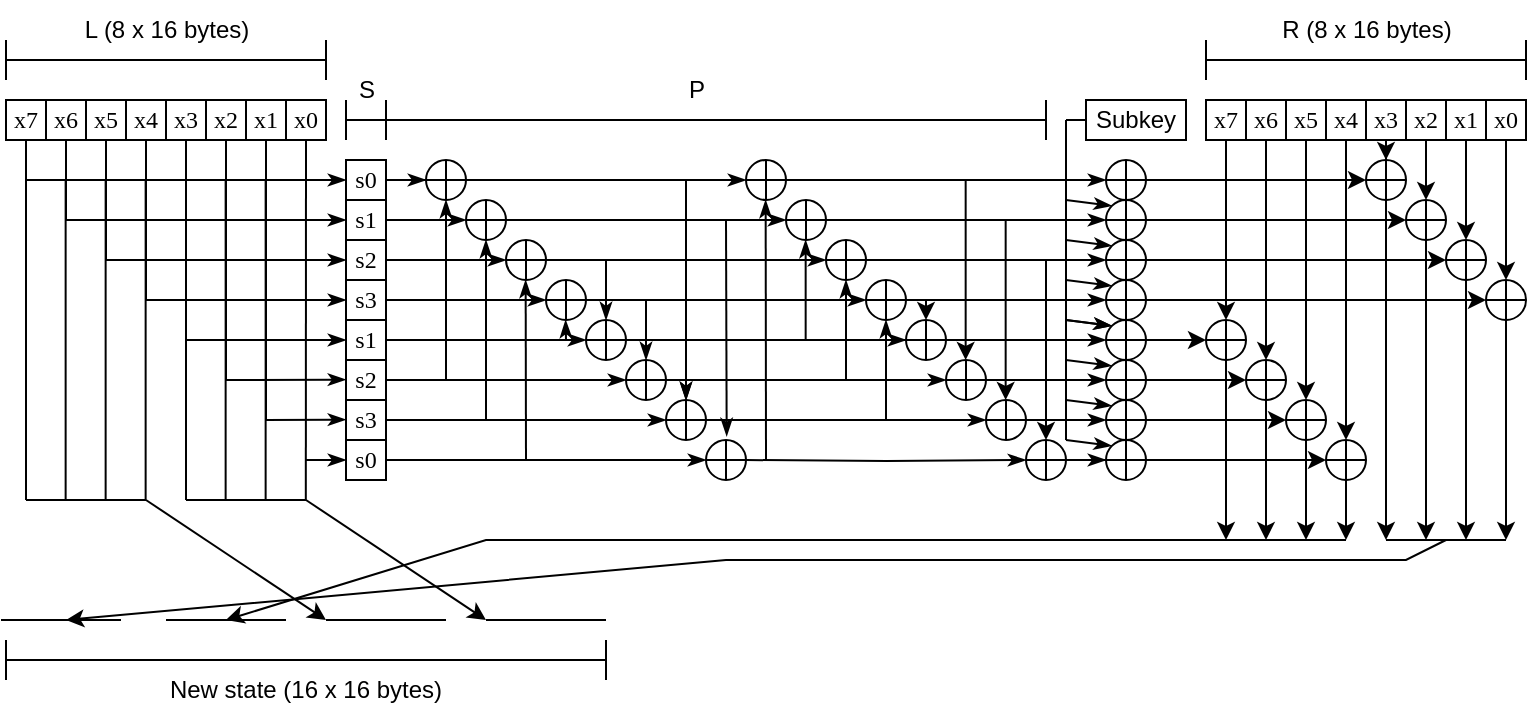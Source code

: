 <mxfile version="20.8.16" type="device"><diagram id="EB2TiOhRfrGCA63Hxv11" name="Page-1"><mxGraphModel dx="476" dy="291" grid="1" gridSize="10" guides="1" tooltips="1" connect="1" arrows="1" fold="1" page="1" pageScale="1" pageWidth="850" pageHeight="1100" math="0" shadow="0"><root><mxCell id="0"/><mxCell id="1" parent="0"/><mxCell id="2Qo4ODUNuvHKBM7ZVn9f-11" style="edgeStyle=orthogonalEdgeStyle;rounded=0;orthogonalLoop=1;jettySize=auto;html=1;endArrow=none;endFill=0;" parent="1" source="1YM4unuoVFdTTNvpchQm-1" edge="1"><mxGeometry relative="1" as="geometry"><mxPoint x="90" y="140" as="targetPoint"/></mxGeometry></mxCell><mxCell id="1YM4unuoVFdTTNvpchQm-1" value="&lt;font face=&quot;Source Code Pro&quot;&gt;x7&lt;/font&gt;" style="rounded=0;whiteSpace=wrap;html=1;" parent="1" vertex="1"><mxGeometry x="80" y="100" width="20" height="20" as="geometry"/></mxCell><mxCell id="2Qo4ODUNuvHKBM7ZVn9f-12" style="edgeStyle=orthogonalEdgeStyle;rounded=0;orthogonalLoop=1;jettySize=auto;html=1;endArrow=none;endFill=0;" parent="1" source="1YM4unuoVFdTTNvpchQm-2" edge="1"><mxGeometry relative="1" as="geometry"><mxPoint x="110" y="160" as="targetPoint"/></mxGeometry></mxCell><mxCell id="1YM4unuoVFdTTNvpchQm-2" value="&lt;font face=&quot;Source Code Pro&quot;&gt;x6&lt;/font&gt;" style="rounded=0;whiteSpace=wrap;html=1;" parent="1" vertex="1"><mxGeometry x="100" y="100" width="20" height="20" as="geometry"/></mxCell><mxCell id="2Qo4ODUNuvHKBM7ZVn9f-14" style="edgeStyle=orthogonalEdgeStyle;rounded=0;orthogonalLoop=1;jettySize=auto;html=1;endArrow=none;endFill=0;" parent="1" source="1YM4unuoVFdTTNvpchQm-3" edge="1"><mxGeometry relative="1" as="geometry"><mxPoint x="150" y="200" as="targetPoint"/></mxGeometry></mxCell><mxCell id="1YM4unuoVFdTTNvpchQm-3" value="&lt;font face=&quot;Source Code Pro&quot;&gt;x4&lt;/font&gt;" style="rounded=0;whiteSpace=wrap;html=1;" parent="1" vertex="1"><mxGeometry x="140" y="100" width="20" height="20" as="geometry"/></mxCell><mxCell id="2Qo4ODUNuvHKBM7ZVn9f-13" style="edgeStyle=orthogonalEdgeStyle;rounded=0;orthogonalLoop=1;jettySize=auto;html=1;endArrow=none;endFill=0;" parent="1" source="1YM4unuoVFdTTNvpchQm-4" edge="1"><mxGeometry relative="1" as="geometry"><mxPoint x="130" y="180" as="targetPoint"/></mxGeometry></mxCell><mxCell id="1YM4unuoVFdTTNvpchQm-4" value="&lt;font face=&quot;Source Code Pro&quot;&gt;x5&lt;/font&gt;" style="rounded=0;whiteSpace=wrap;html=1;" parent="1" vertex="1"><mxGeometry x="120" y="100" width="20" height="20" as="geometry"/></mxCell><mxCell id="2Qo4ODUNuvHKBM7ZVn9f-15" style="edgeStyle=orthogonalEdgeStyle;rounded=0;orthogonalLoop=1;jettySize=auto;html=1;endArrow=none;endFill=0;" parent="1" source="1YM4unuoVFdTTNvpchQm-5" edge="1"><mxGeometry relative="1" as="geometry"><mxPoint x="170" y="220" as="targetPoint"/></mxGeometry></mxCell><mxCell id="1YM4unuoVFdTTNvpchQm-5" value="&lt;font face=&quot;Source Code Pro&quot;&gt;x3&lt;/font&gt;" style="rounded=0;whiteSpace=wrap;html=1;" parent="1" vertex="1"><mxGeometry x="160" y="100" width="20" height="20" as="geometry"/></mxCell><mxCell id="2Qo4ODUNuvHKBM7ZVn9f-16" style="edgeStyle=orthogonalEdgeStyle;rounded=0;orthogonalLoop=1;jettySize=auto;html=1;endArrow=none;endFill=0;" parent="1" source="1YM4unuoVFdTTNvpchQm-6" edge="1"><mxGeometry relative="1" as="geometry"><mxPoint x="190" y="240" as="targetPoint"/></mxGeometry></mxCell><mxCell id="1YM4unuoVFdTTNvpchQm-6" value="&lt;font face=&quot;Source Code Pro&quot;&gt;x2&lt;/font&gt;" style="rounded=0;whiteSpace=wrap;html=1;" parent="1" vertex="1"><mxGeometry x="180" y="100" width="20" height="20" as="geometry"/></mxCell><mxCell id="1YM4unuoVFdTTNvpchQm-7" value="&lt;font face=&quot;Source Code Pro&quot;&gt;x0&lt;/font&gt;" style="rounded=0;whiteSpace=wrap;html=1;" parent="1" vertex="1"><mxGeometry x="220" y="100" width="20" height="20" as="geometry"/></mxCell><mxCell id="2Qo4ODUNuvHKBM7ZVn9f-17" style="edgeStyle=orthogonalEdgeStyle;rounded=0;orthogonalLoop=1;jettySize=auto;html=1;endArrow=none;endFill=0;" parent="1" source="1YM4unuoVFdTTNvpchQm-8" edge="1"><mxGeometry relative="1" as="geometry"><mxPoint x="210" y="260" as="targetPoint"/></mxGeometry></mxCell><mxCell id="1YM4unuoVFdTTNvpchQm-8" value="&lt;font face=&quot;Source Code Pro&quot;&gt;x1&lt;/font&gt;" style="rounded=0;whiteSpace=wrap;html=1;" parent="1" vertex="1"><mxGeometry x="200" y="100" width="20" height="20" as="geometry"/></mxCell><mxCell id="1YM4unuoVFdTTNvpchQm-9" value="" style="shape=crossbar;whiteSpace=wrap;html=1;rounded=1;" parent="1" vertex="1"><mxGeometry x="80" y="70" width="160" height="20" as="geometry"/></mxCell><mxCell id="1YM4unuoVFdTTNvpchQm-10" value="L (8 x 16 bytes)" style="text;html=1;align=center;verticalAlign=middle;resizable=0;points=[];autosize=1;strokeColor=none;fillColor=none;" parent="1" vertex="1"><mxGeometry x="105" y="50" width="110" height="30" as="geometry"/></mxCell><mxCell id="2Qo4ODUNuvHKBM7ZVn9f-50" style="edgeStyle=orthogonalEdgeStyle;rounded=0;orthogonalLoop=1;jettySize=auto;html=1;entryX=0;entryY=0.5;entryDx=0;entryDy=0;endArrow=classicThin;endFill=1;" parent="1" source="2Qo4ODUNuvHKBM7ZVn9f-2" target="2Qo4ODUNuvHKBM7ZVn9f-40" edge="1"><mxGeometry relative="1" as="geometry"/></mxCell><mxCell id="2Qo4ODUNuvHKBM7ZVn9f-2" value="&lt;font face=&quot;Source Code Pro&quot;&gt;s0&lt;/font&gt;" style="rounded=0;whiteSpace=wrap;html=1;" parent="1" vertex="1"><mxGeometry x="250" y="130" width="20" height="20" as="geometry"/></mxCell><mxCell id="2Qo4ODUNuvHKBM7ZVn9f-51" style="edgeStyle=orthogonalEdgeStyle;rounded=0;orthogonalLoop=1;jettySize=auto;html=1;entryX=0;entryY=0.5;entryDx=0;entryDy=0;endArrow=classicThin;endFill=1;" parent="1" source="2Qo4ODUNuvHKBM7ZVn9f-3" target="2Qo4ODUNuvHKBM7ZVn9f-41" edge="1"><mxGeometry relative="1" as="geometry"/></mxCell><mxCell id="2Qo4ODUNuvHKBM7ZVn9f-3" value="&lt;font face=&quot;Source Code Pro&quot;&gt;s1&lt;/font&gt;" style="rounded=0;whiteSpace=wrap;html=1;" parent="1" vertex="1"><mxGeometry x="250" y="150" width="20" height="20" as="geometry"/></mxCell><mxCell id="2Qo4ODUNuvHKBM7ZVn9f-52" style="edgeStyle=orthogonalEdgeStyle;rounded=0;orthogonalLoop=1;jettySize=auto;html=1;entryX=0;entryY=0.5;entryDx=0;entryDy=0;endArrow=classicThin;endFill=1;" parent="1" source="2Qo4ODUNuvHKBM7ZVn9f-4" target="2Qo4ODUNuvHKBM7ZVn9f-43" edge="1"><mxGeometry relative="1" as="geometry"/></mxCell><mxCell id="2Qo4ODUNuvHKBM7ZVn9f-4" value="&lt;font face=&quot;Source Code Pro&quot;&gt;s2&lt;/font&gt;" style="rounded=0;whiteSpace=wrap;html=1;" parent="1" vertex="1"><mxGeometry x="250" y="170" width="20" height="20" as="geometry"/></mxCell><mxCell id="2Qo4ODUNuvHKBM7ZVn9f-53" style="edgeStyle=orthogonalEdgeStyle;rounded=0;orthogonalLoop=1;jettySize=auto;html=1;entryX=0;entryY=0.5;entryDx=0;entryDy=0;endArrow=classicThin;endFill=1;" parent="1" source="2Qo4ODUNuvHKBM7ZVn9f-5" target="2Qo4ODUNuvHKBM7ZVn9f-42" edge="1"><mxGeometry relative="1" as="geometry"/></mxCell><mxCell id="2Qo4ODUNuvHKBM7ZVn9f-5" value="&lt;font face=&quot;Source Code Pro&quot;&gt;s3&lt;/font&gt;" style="rounded=0;whiteSpace=wrap;html=1;" parent="1" vertex="1"><mxGeometry x="250" y="190" width="20" height="20" as="geometry"/></mxCell><mxCell id="2Qo4ODUNuvHKBM7ZVn9f-54" style="edgeStyle=orthogonalEdgeStyle;rounded=0;orthogonalLoop=1;jettySize=auto;html=1;entryX=0;entryY=0.5;entryDx=0;entryDy=0;endArrow=classicThin;endFill=1;" parent="1" source="2Qo4ODUNuvHKBM7ZVn9f-6" target="2Qo4ODUNuvHKBM7ZVn9f-45" edge="1"><mxGeometry relative="1" as="geometry"/></mxCell><mxCell id="2Qo4ODUNuvHKBM7ZVn9f-6" value="&lt;font face=&quot;Source Code Pro&quot;&gt;s1&lt;/font&gt;" style="rounded=0;whiteSpace=wrap;html=1;" parent="1" vertex="1"><mxGeometry x="250" y="210" width="20" height="20" as="geometry"/></mxCell><mxCell id="2Qo4ODUNuvHKBM7ZVn9f-56" style="edgeStyle=orthogonalEdgeStyle;rounded=0;orthogonalLoop=1;jettySize=auto;html=1;entryX=0;entryY=0.5;entryDx=0;entryDy=0;endArrow=classicThin;endFill=1;" parent="1" source="2Qo4ODUNuvHKBM7ZVn9f-7" target="2Qo4ODUNuvHKBM7ZVn9f-46" edge="1"><mxGeometry relative="1" as="geometry"/></mxCell><mxCell id="2Qo4ODUNuvHKBM7ZVn9f-7" value="&lt;font face=&quot;Source Code Pro&quot;&gt;s2&lt;/font&gt;" style="rounded=0;whiteSpace=wrap;html=1;" parent="1" vertex="1"><mxGeometry x="250" y="230" width="20" height="20" as="geometry"/></mxCell><mxCell id="2Qo4ODUNuvHKBM7ZVn9f-57" style="edgeStyle=orthogonalEdgeStyle;rounded=0;orthogonalLoop=1;jettySize=auto;html=1;entryX=0;entryY=0.5;entryDx=0;entryDy=0;endArrow=classicThin;endFill=1;" parent="1" source="2Qo4ODUNuvHKBM7ZVn9f-8" target="2Qo4ODUNuvHKBM7ZVn9f-48" edge="1"><mxGeometry relative="1" as="geometry"/></mxCell><mxCell id="2Qo4ODUNuvHKBM7ZVn9f-8" value="&lt;font face=&quot;Source Code Pro&quot;&gt;s3&lt;/font&gt;" style="rounded=0;whiteSpace=wrap;html=1;" parent="1" vertex="1"><mxGeometry x="250" y="250" width="20" height="20" as="geometry"/></mxCell><mxCell id="2Qo4ODUNuvHKBM7ZVn9f-58" style="edgeStyle=orthogonalEdgeStyle;rounded=0;orthogonalLoop=1;jettySize=auto;html=1;entryX=0;entryY=0.5;entryDx=0;entryDy=0;endArrow=classicThin;endFill=1;" parent="1" source="2Qo4ODUNuvHKBM7ZVn9f-9" target="2Qo4ODUNuvHKBM7ZVn9f-47" edge="1"><mxGeometry relative="1" as="geometry"/></mxCell><mxCell id="2Qo4ODUNuvHKBM7ZVn9f-9" value="&lt;font face=&quot;Source Code Pro&quot;&gt;s0&lt;/font&gt;" style="rounded=0;whiteSpace=wrap;html=1;" parent="1" vertex="1"><mxGeometry x="250" y="270" width="20" height="20" as="geometry"/></mxCell><mxCell id="2Qo4ODUNuvHKBM7ZVn9f-10" value="" style="endArrow=classicThin;html=1;rounded=0;entryX=0;entryY=0.5;entryDx=0;entryDy=0;endFill=1;" parent="1" target="2Qo4ODUNuvHKBM7ZVn9f-2" edge="1"><mxGeometry width="50" height="50" relative="1" as="geometry"><mxPoint x="90" y="140" as="sourcePoint"/><mxPoint x="130" y="180" as="targetPoint"/></mxGeometry></mxCell><mxCell id="2Qo4ODUNuvHKBM7ZVn9f-20" value="" style="endArrow=classicThin;html=1;rounded=0;entryX=0;entryY=0.5;entryDx=0;entryDy=0;endFill=1;" parent="1" target="2Qo4ODUNuvHKBM7ZVn9f-3" edge="1"><mxGeometry width="50" height="50" relative="1" as="geometry"><mxPoint x="110" y="160" as="sourcePoint"/><mxPoint x="120" y="250" as="targetPoint"/></mxGeometry></mxCell><mxCell id="2Qo4ODUNuvHKBM7ZVn9f-21" value="" style="endArrow=classicThin;html=1;rounded=0;entryX=0;entryY=0.5;entryDx=0;entryDy=0;endFill=1;" parent="1" target="2Qo4ODUNuvHKBM7ZVn9f-4" edge="1"><mxGeometry width="50" height="50" relative="1" as="geometry"><mxPoint x="130" y="180" as="sourcePoint"/><mxPoint x="130" y="260" as="targetPoint"/></mxGeometry></mxCell><mxCell id="2Qo4ODUNuvHKBM7ZVn9f-22" value="" style="endArrow=classicThin;html=1;rounded=0;entryX=0;entryY=0.5;entryDx=0;entryDy=0;endFill=1;" parent="1" target="2Qo4ODUNuvHKBM7ZVn9f-5" edge="1"><mxGeometry width="50" height="50" relative="1" as="geometry"><mxPoint x="150" y="200" as="sourcePoint"/><mxPoint x="140" y="270" as="targetPoint"/></mxGeometry></mxCell><mxCell id="2Qo4ODUNuvHKBM7ZVn9f-23" value="" style="endArrow=classicThin;html=1;rounded=0;entryX=0;entryY=0.5;entryDx=0;entryDy=0;endFill=1;" parent="1" target="2Qo4ODUNuvHKBM7ZVn9f-6" edge="1"><mxGeometry width="50" height="50" relative="1" as="geometry"><mxPoint x="170" y="220" as="sourcePoint"/><mxPoint x="150" y="280" as="targetPoint"/></mxGeometry></mxCell><mxCell id="2Qo4ODUNuvHKBM7ZVn9f-25" value="" style="endArrow=classicThin;html=1;rounded=0;entryX=0;entryY=0.5;entryDx=0;entryDy=0;endFill=1;" parent="1" edge="1"><mxGeometry width="50" height="50" relative="1" as="geometry"><mxPoint x="190" y="240" as="sourcePoint"/><mxPoint x="250" y="239.82" as="targetPoint"/></mxGeometry></mxCell><mxCell id="2Qo4ODUNuvHKBM7ZVn9f-26" value="" style="endArrow=classicThin;html=1;rounded=0;entryX=0;entryY=0.5;entryDx=0;entryDy=0;endFill=1;" parent="1" edge="1"><mxGeometry width="50" height="50" relative="1" as="geometry"><mxPoint x="210" y="260" as="sourcePoint"/><mxPoint x="250" y="259.82" as="targetPoint"/></mxGeometry></mxCell><mxCell id="2Qo4ODUNuvHKBM7ZVn9f-27" value="" style="endArrow=classicThin;html=1;rounded=0;entryX=0;entryY=0.5;entryDx=0;entryDy=0;endFill=1;" parent="1" target="2Qo4ODUNuvHKBM7ZVn9f-9" edge="1"><mxGeometry width="50" height="50" relative="1" as="geometry"><mxPoint x="230" y="280" as="sourcePoint"/><mxPoint x="270" y="330" as="targetPoint"/></mxGeometry></mxCell><mxCell id="2Qo4ODUNuvHKBM7ZVn9f-28" value="" style="endArrow=none;html=1;rounded=0;" parent="1" edge="1"><mxGeometry width="50" height="50" relative="1" as="geometry"><mxPoint x="90" y="300" as="sourcePoint"/><mxPoint x="90" y="140" as="targetPoint"/></mxGeometry></mxCell><mxCell id="2Qo4ODUNuvHKBM7ZVn9f-29" value="" style="endArrow=none;html=1;rounded=0;" parent="1" edge="1"><mxGeometry width="50" height="50" relative="1" as="geometry"><mxPoint x="109.82" y="300" as="sourcePoint"/><mxPoint x="109.82" y="140" as="targetPoint"/></mxGeometry></mxCell><mxCell id="2Qo4ODUNuvHKBM7ZVn9f-30" value="" style="endArrow=none;html=1;rounded=0;" parent="1" edge="1"><mxGeometry width="50" height="50" relative="1" as="geometry"><mxPoint x="129.82" y="300" as="sourcePoint"/><mxPoint x="129.82" y="140" as="targetPoint"/></mxGeometry></mxCell><mxCell id="2Qo4ODUNuvHKBM7ZVn9f-31" value="" style="endArrow=none;html=1;rounded=0;" parent="1" edge="1"><mxGeometry width="50" height="50" relative="1" as="geometry"><mxPoint x="149.82" y="300" as="sourcePoint"/><mxPoint x="149.82" y="140" as="targetPoint"/></mxGeometry></mxCell><mxCell id="2Qo4ODUNuvHKBM7ZVn9f-32" value="" style="endArrow=none;html=1;rounded=0;" parent="1" edge="1"><mxGeometry width="50" height="50" relative="1" as="geometry"><mxPoint x="170" y="300" as="sourcePoint"/><mxPoint x="170" y="140" as="targetPoint"/></mxGeometry></mxCell><mxCell id="2Qo4ODUNuvHKBM7ZVn9f-33" value="" style="endArrow=none;html=1;rounded=0;" parent="1" edge="1"><mxGeometry width="50" height="50" relative="1" as="geometry"><mxPoint x="189.82" y="300" as="sourcePoint"/><mxPoint x="189.82" y="140" as="targetPoint"/></mxGeometry></mxCell><mxCell id="2Qo4ODUNuvHKBM7ZVn9f-34" value="" style="endArrow=none;html=1;rounded=0;" parent="1" edge="1"><mxGeometry width="50" height="50" relative="1" as="geometry"><mxPoint x="209.82" y="300" as="sourcePoint"/><mxPoint x="209.82" y="140" as="targetPoint"/></mxGeometry></mxCell><mxCell id="2Qo4ODUNuvHKBM7ZVn9f-35" value="" style="endArrow=none;html=1;rounded=0;entryX=0.5;entryY=1;entryDx=0;entryDy=0;" parent="1" target="1YM4unuoVFdTTNvpchQm-7" edge="1"><mxGeometry width="50" height="50" relative="1" as="geometry"><mxPoint x="229.91" y="300" as="sourcePoint"/><mxPoint x="229.91" y="140" as="targetPoint"/></mxGeometry></mxCell><mxCell id="2Qo4ODUNuvHKBM7ZVn9f-37" value="" style="shape=crossbar;whiteSpace=wrap;html=1;rounded=1;fillColor=#212B2B;" parent="1" vertex="1"><mxGeometry x="250" y="100" width="20" height="20" as="geometry"/></mxCell><mxCell id="2Qo4ODUNuvHKBM7ZVn9f-39" value="S" style="text;html=1;align=center;verticalAlign=middle;resizable=0;points=[];autosize=1;strokeColor=none;fillColor=none;" parent="1" vertex="1"><mxGeometry x="245" y="80" width="30" height="30" as="geometry"/></mxCell><mxCell id="2Qo4ODUNuvHKBM7ZVn9f-40" value="" style="shape=orEllipse;perimeter=ellipsePerimeter;whiteSpace=wrap;html=1;backgroundOutline=1;fillColor=none;" parent="1" vertex="1"><mxGeometry x="290" y="130" width="20" height="20" as="geometry"/></mxCell><mxCell id="2Qo4ODUNuvHKBM7ZVn9f-41" value="" style="shape=orEllipse;perimeter=ellipsePerimeter;whiteSpace=wrap;html=1;backgroundOutline=1;fillColor=none;" parent="1" vertex="1"><mxGeometry x="310" y="150" width="20" height="20" as="geometry"/></mxCell><mxCell id="2Qo4ODUNuvHKBM7ZVn9f-42" value="" style="shape=orEllipse;perimeter=ellipsePerimeter;whiteSpace=wrap;html=1;backgroundOutline=1;fillColor=none;" parent="1" vertex="1"><mxGeometry x="350" y="190" width="20" height="20" as="geometry"/></mxCell><mxCell id="2Qo4ODUNuvHKBM7ZVn9f-43" value="" style="shape=orEllipse;perimeter=ellipsePerimeter;whiteSpace=wrap;html=1;backgroundOutline=1;fillColor=none;" parent="1" vertex="1"><mxGeometry x="330" y="170" width="20" height="20" as="geometry"/></mxCell><mxCell id="2Qo4ODUNuvHKBM7ZVn9f-45" value="" style="shape=orEllipse;perimeter=ellipsePerimeter;whiteSpace=wrap;html=1;backgroundOutline=1;fillColor=none;" parent="1" vertex="1"><mxGeometry x="370" y="210" width="20" height="20" as="geometry"/></mxCell><mxCell id="2Qo4ODUNuvHKBM7ZVn9f-46" value="" style="shape=orEllipse;perimeter=ellipsePerimeter;whiteSpace=wrap;html=1;backgroundOutline=1;fillColor=none;" parent="1" vertex="1"><mxGeometry x="390" y="230" width="20" height="20" as="geometry"/></mxCell><mxCell id="2Qo4ODUNuvHKBM7ZVn9f-47" value="" style="shape=orEllipse;perimeter=ellipsePerimeter;whiteSpace=wrap;html=1;backgroundOutline=1;fillColor=none;" parent="1" vertex="1"><mxGeometry x="430" y="270" width="20" height="20" as="geometry"/></mxCell><mxCell id="2Qo4ODUNuvHKBM7ZVn9f-48" value="" style="shape=orEllipse;perimeter=ellipsePerimeter;whiteSpace=wrap;html=1;backgroundOutline=1;fillColor=none;" parent="1" vertex="1"><mxGeometry x="410" y="250" width="20" height="20" as="geometry"/></mxCell><mxCell id="2Qo4ODUNuvHKBM7ZVn9f-60" value="" style="endArrow=classicThin;html=1;rounded=0;entryX=0.5;entryY=1;entryDx=0;entryDy=0;endFill=1;" parent="1" target="2Qo4ODUNuvHKBM7ZVn9f-40" edge="1"><mxGeometry width="50" height="50" relative="1" as="geometry"><mxPoint x="300" y="240" as="sourcePoint"/><mxPoint x="350" y="300" as="targetPoint"/></mxGeometry></mxCell><mxCell id="2Qo4ODUNuvHKBM7ZVn9f-62" value="" style="endArrow=classicThin;html=1;rounded=0;entryX=0.5;entryY=1;entryDx=0;entryDy=0;endFill=1;" parent="1" edge="1"><mxGeometry width="50" height="50" relative="1" as="geometry"><mxPoint x="340" y="280" as="sourcePoint"/><mxPoint x="339.83" y="190" as="targetPoint"/></mxGeometry></mxCell><mxCell id="2Qo4ODUNuvHKBM7ZVn9f-63" value="" style="endArrow=classicThin;html=1;rounded=0;entryX=0.5;entryY=1;entryDx=0;entryDy=0;endFill=1;" parent="1" edge="1"><mxGeometry width="50" height="50" relative="1" as="geometry"><mxPoint x="320" y="260" as="sourcePoint"/><mxPoint x="320" y="170" as="targetPoint"/></mxGeometry></mxCell><mxCell id="2Qo4ODUNuvHKBM7ZVn9f-65" value="" style="endArrow=classicThin;html=1;rounded=0;entryX=0.5;entryY=1;entryDx=0;entryDy=0;endFill=1;" parent="1" edge="1"><mxGeometry width="50" height="50" relative="1" as="geometry"><mxPoint x="360" y="220" as="sourcePoint"/><mxPoint x="359.83" y="210" as="targetPoint"/></mxGeometry></mxCell><mxCell id="2Qo4ODUNuvHKBM7ZVn9f-66" style="edgeStyle=orthogonalEdgeStyle;rounded=0;orthogonalLoop=1;jettySize=auto;html=1;entryX=0;entryY=0.5;entryDx=0;entryDy=0;endArrow=classicThin;endFill=1;exitX=1;exitY=0.5;exitDx=0;exitDy=0;" parent="1" source="2Qo4ODUNuvHKBM7ZVn9f-40" target="2Qo4ODUNuvHKBM7ZVn9f-74" edge="1"><mxGeometry relative="1" as="geometry"><mxPoint x="450" y="140" as="sourcePoint"/></mxGeometry></mxCell><mxCell id="2Qo4ODUNuvHKBM7ZVn9f-67" style="edgeStyle=orthogonalEdgeStyle;rounded=0;orthogonalLoop=1;jettySize=auto;html=1;entryX=0;entryY=0.5;entryDx=0;entryDy=0;endArrow=classicThin;endFill=1;exitX=1;exitY=0.5;exitDx=0;exitDy=0;" parent="1" source="2Qo4ODUNuvHKBM7ZVn9f-41" target="2Qo4ODUNuvHKBM7ZVn9f-75" edge="1"><mxGeometry relative="1" as="geometry"><mxPoint x="450" y="160" as="sourcePoint"/></mxGeometry></mxCell><mxCell id="2Qo4ODUNuvHKBM7ZVn9f-68" style="edgeStyle=orthogonalEdgeStyle;rounded=0;orthogonalLoop=1;jettySize=auto;html=1;entryX=0;entryY=0.5;entryDx=0;entryDy=0;endArrow=classicThin;endFill=1;exitX=1;exitY=0.5;exitDx=0;exitDy=0;" parent="1" source="2Qo4ODUNuvHKBM7ZVn9f-43" target="2Qo4ODUNuvHKBM7ZVn9f-77" edge="1"><mxGeometry relative="1" as="geometry"><mxPoint x="450" y="180" as="sourcePoint"/></mxGeometry></mxCell><mxCell id="2Qo4ODUNuvHKBM7ZVn9f-69" style="edgeStyle=orthogonalEdgeStyle;rounded=0;orthogonalLoop=1;jettySize=auto;html=1;entryX=0;entryY=0.5;entryDx=0;entryDy=0;endArrow=classicThin;endFill=1;exitX=1;exitY=0.5;exitDx=0;exitDy=0;" parent="1" source="2Qo4ODUNuvHKBM7ZVn9f-42" target="2Qo4ODUNuvHKBM7ZVn9f-76" edge="1"><mxGeometry relative="1" as="geometry"><mxPoint x="450" y="200" as="sourcePoint"/></mxGeometry></mxCell><mxCell id="2Qo4ODUNuvHKBM7ZVn9f-70" style="edgeStyle=orthogonalEdgeStyle;rounded=0;orthogonalLoop=1;jettySize=auto;html=1;entryX=0;entryY=0.5;entryDx=0;entryDy=0;endArrow=classicThin;endFill=1;exitX=1;exitY=0.5;exitDx=0;exitDy=0;" parent="1" source="2Qo4ODUNuvHKBM7ZVn9f-45" target="2Qo4ODUNuvHKBM7ZVn9f-78" edge="1"><mxGeometry relative="1" as="geometry"><mxPoint x="450" y="220" as="sourcePoint"/></mxGeometry></mxCell><mxCell id="2Qo4ODUNuvHKBM7ZVn9f-71" style="edgeStyle=orthogonalEdgeStyle;rounded=0;orthogonalLoop=1;jettySize=auto;html=1;entryX=0;entryY=0.5;entryDx=0;entryDy=0;endArrow=classicThin;endFill=1;exitX=1;exitY=0.5;exitDx=0;exitDy=0;" parent="1" source="2Qo4ODUNuvHKBM7ZVn9f-46" target="2Qo4ODUNuvHKBM7ZVn9f-79" edge="1"><mxGeometry relative="1" as="geometry"><mxPoint x="450" y="240" as="sourcePoint"/></mxGeometry></mxCell><mxCell id="2Qo4ODUNuvHKBM7ZVn9f-72" style="edgeStyle=orthogonalEdgeStyle;rounded=0;orthogonalLoop=1;jettySize=auto;html=1;entryX=0;entryY=0.5;entryDx=0;entryDy=0;endArrow=classicThin;endFill=1;exitX=1;exitY=0.5;exitDx=0;exitDy=0;" parent="1" source="2Qo4ODUNuvHKBM7ZVn9f-48" target="2Qo4ODUNuvHKBM7ZVn9f-81" edge="1"><mxGeometry relative="1" as="geometry"><mxPoint x="450" y="260" as="sourcePoint"/></mxGeometry></mxCell><mxCell id="2Qo4ODUNuvHKBM7ZVn9f-73" style="edgeStyle=orthogonalEdgeStyle;rounded=0;orthogonalLoop=1;jettySize=auto;html=1;entryX=0;entryY=0.5;entryDx=0;entryDy=0;endArrow=classicThin;endFill=1;" parent="1" target="2Qo4ODUNuvHKBM7ZVn9f-80" edge="1"><mxGeometry relative="1" as="geometry"><mxPoint x="450" y="280" as="sourcePoint"/></mxGeometry></mxCell><mxCell id="2Qo4ODUNuvHKBM7ZVn9f-101" style="edgeStyle=orthogonalEdgeStyle;rounded=0;orthogonalLoop=1;jettySize=auto;html=1;entryX=0;entryY=0.5;entryDx=0;entryDy=0;endArrow=classicThin;endFill=1;" parent="1" source="2Qo4ODUNuvHKBM7ZVn9f-74" target="2Qo4ODUNuvHKBM7ZVn9f-100" edge="1"><mxGeometry relative="1" as="geometry"/></mxCell><mxCell id="2Qo4ODUNuvHKBM7ZVn9f-74" value="" style="shape=orEllipse;perimeter=ellipsePerimeter;whiteSpace=wrap;html=1;backgroundOutline=1;fillColor=none;" parent="1" vertex="1"><mxGeometry x="450" y="130" width="20" height="20" as="geometry"/></mxCell><mxCell id="2Qo4ODUNuvHKBM7ZVn9f-102" style="edgeStyle=orthogonalEdgeStyle;rounded=0;orthogonalLoop=1;jettySize=auto;html=1;entryX=0;entryY=0.5;entryDx=0;entryDy=0;endArrow=classicThin;endFill=1;" parent="1" source="2Qo4ODUNuvHKBM7ZVn9f-75" target="2Qo4ODUNuvHKBM7ZVn9f-99" edge="1"><mxGeometry relative="1" as="geometry"/></mxCell><mxCell id="2Qo4ODUNuvHKBM7ZVn9f-75" value="" style="shape=orEllipse;perimeter=ellipsePerimeter;whiteSpace=wrap;html=1;backgroundOutline=1;fillColor=none;" parent="1" vertex="1"><mxGeometry x="470" y="150" width="20" height="20" as="geometry"/></mxCell><mxCell id="2Qo4ODUNuvHKBM7ZVn9f-105" style="edgeStyle=orthogonalEdgeStyle;rounded=0;orthogonalLoop=1;jettySize=auto;html=1;entryX=0;entryY=0.5;entryDx=0;entryDy=0;endArrow=classicThin;endFill=1;" parent="1" source="2Qo4ODUNuvHKBM7ZVn9f-76" target="2Qo4ODUNuvHKBM7ZVn9f-97" edge="1"><mxGeometry relative="1" as="geometry"/></mxCell><mxCell id="2Qo4ODUNuvHKBM7ZVn9f-76" value="" style="shape=orEllipse;perimeter=ellipsePerimeter;whiteSpace=wrap;html=1;backgroundOutline=1;fillColor=none;" parent="1" vertex="1"><mxGeometry x="510" y="190" width="20" height="20" as="geometry"/></mxCell><mxCell id="2Qo4ODUNuvHKBM7ZVn9f-103" style="edgeStyle=orthogonalEdgeStyle;rounded=0;orthogonalLoop=1;jettySize=auto;html=1;entryX=0;entryY=0.5;entryDx=0;entryDy=0;endArrow=classicThin;endFill=1;" parent="1" source="2Qo4ODUNuvHKBM7ZVn9f-77" target="2Qo4ODUNuvHKBM7ZVn9f-98" edge="1"><mxGeometry relative="1" as="geometry"/></mxCell><mxCell id="2Qo4ODUNuvHKBM7ZVn9f-77" value="" style="shape=orEllipse;perimeter=ellipsePerimeter;whiteSpace=wrap;html=1;backgroundOutline=1;fillColor=none;" parent="1" vertex="1"><mxGeometry x="490" y="170" width="20" height="20" as="geometry"/></mxCell><mxCell id="2Qo4ODUNuvHKBM7ZVn9f-106" style="edgeStyle=orthogonalEdgeStyle;rounded=0;orthogonalLoop=1;jettySize=auto;html=1;entryX=0;entryY=0.5;entryDx=0;entryDy=0;endArrow=classicThin;endFill=1;" parent="1" source="2Qo4ODUNuvHKBM7ZVn9f-78" target="2Qo4ODUNuvHKBM7ZVn9f-95" edge="1"><mxGeometry relative="1" as="geometry"/></mxCell><mxCell id="2Qo4ODUNuvHKBM7ZVn9f-112" value="" style="edgeStyle=orthogonalEdgeStyle;rounded=0;orthogonalLoop=1;jettySize=auto;html=1;endArrow=classicThin;endFill=1;" parent="1" source="2Qo4ODUNuvHKBM7ZVn9f-78" target="2Qo4ODUNuvHKBM7ZVn9f-48" edge="1"><mxGeometry relative="1" as="geometry"/></mxCell><mxCell id="2Qo4ODUNuvHKBM7ZVn9f-78" value="" style="shape=orEllipse;perimeter=ellipsePerimeter;whiteSpace=wrap;html=1;backgroundOutline=1;fillColor=none;" parent="1" vertex="1"><mxGeometry x="530" y="210" width="20" height="20" as="geometry"/></mxCell><mxCell id="2Qo4ODUNuvHKBM7ZVn9f-107" style="edgeStyle=orthogonalEdgeStyle;rounded=0;orthogonalLoop=1;jettySize=auto;html=1;entryX=0;entryY=0.5;entryDx=0;entryDy=0;endArrow=classicThin;endFill=1;" parent="1" source="2Qo4ODUNuvHKBM7ZVn9f-79" target="2Qo4ODUNuvHKBM7ZVn9f-94" edge="1"><mxGeometry relative="1" as="geometry"/></mxCell><mxCell id="2Qo4ODUNuvHKBM7ZVn9f-79" value="" style="shape=orEllipse;perimeter=ellipsePerimeter;whiteSpace=wrap;html=1;backgroundOutline=1;fillColor=none;" parent="1" vertex="1"><mxGeometry x="550" y="230" width="20" height="20" as="geometry"/></mxCell><mxCell id="2Qo4ODUNuvHKBM7ZVn9f-109" style="edgeStyle=orthogonalEdgeStyle;rounded=0;orthogonalLoop=1;jettySize=auto;html=1;entryX=0;entryY=0.5;entryDx=0;entryDy=0;endArrow=classicThin;endFill=1;" parent="1" source="2Qo4ODUNuvHKBM7ZVn9f-80" target="2Qo4ODUNuvHKBM7ZVn9f-92" edge="1"><mxGeometry relative="1" as="geometry"/></mxCell><mxCell id="2Qo4ODUNuvHKBM7ZVn9f-80" value="" style="shape=orEllipse;perimeter=ellipsePerimeter;whiteSpace=wrap;html=1;backgroundOutline=1;fillColor=none;" parent="1" vertex="1"><mxGeometry x="590" y="270" width="20" height="20" as="geometry"/></mxCell><mxCell id="2Qo4ODUNuvHKBM7ZVn9f-108" style="edgeStyle=orthogonalEdgeStyle;rounded=0;orthogonalLoop=1;jettySize=auto;html=1;entryX=0;entryY=0.5;entryDx=0;entryDy=0;endArrow=classicThin;endFill=1;" parent="1" source="2Qo4ODUNuvHKBM7ZVn9f-81" target="2Qo4ODUNuvHKBM7ZVn9f-93" edge="1"><mxGeometry relative="1" as="geometry"/></mxCell><mxCell id="2Qo4ODUNuvHKBM7ZVn9f-81" value="" style="shape=orEllipse;perimeter=ellipsePerimeter;whiteSpace=wrap;html=1;backgroundOutline=1;fillColor=none;" parent="1" vertex="1"><mxGeometry x="570" y="250" width="20" height="20" as="geometry"/></mxCell><mxCell id="2Qo4ODUNuvHKBM7ZVn9f-83" value="" style="endArrow=classicThin;html=1;rounded=0;entryX=0.5;entryY=0;entryDx=0;entryDy=0;endFill=1;" parent="1" target="2Qo4ODUNuvHKBM7ZVn9f-46" edge="1"><mxGeometry width="50" height="50" relative="1" as="geometry"><mxPoint x="400" y="200" as="sourcePoint"/><mxPoint x="519.83" y="190" as="targetPoint"/></mxGeometry></mxCell><mxCell id="2Qo4ODUNuvHKBM7ZVn9f-85" value="" style="endArrow=classicThin;html=1;rounded=0;entryX=0.5;entryY=1;entryDx=0;entryDy=0;endFill=1;" parent="1" target="2Qo4ODUNuvHKBM7ZVn9f-76" edge="1"><mxGeometry width="50" height="50" relative="1" as="geometry"><mxPoint x="520" y="260" as="sourcePoint"/><mxPoint x="510.0" y="210" as="targetPoint"/></mxGeometry></mxCell><mxCell id="2Qo4ODUNuvHKBM7ZVn9f-86" value="" style="endArrow=classicThin;html=1;rounded=0;entryX=0.5;entryY=0;entryDx=0;entryDy=0;endFill=1;" parent="1" target="2Qo4ODUNuvHKBM7ZVn9f-45" edge="1"><mxGeometry width="50" height="50" relative="1" as="geometry"><mxPoint x="380" y="180" as="sourcePoint"/><mxPoint x="529.83" y="200" as="targetPoint"/></mxGeometry></mxCell><mxCell id="2Qo4ODUNuvHKBM7ZVn9f-87" value="" style="endArrow=classicThin;html=1;rounded=0;entryX=0.5;entryY=0;entryDx=0;entryDy=0;endFill=1;" parent="1" target="2Qo4ODUNuvHKBM7ZVn9f-48" edge="1"><mxGeometry width="50" height="50" relative="1" as="geometry"><mxPoint x="420" y="140" as="sourcePoint"/><mxPoint x="410" y="240" as="targetPoint"/></mxGeometry></mxCell><mxCell id="2Qo4ODUNuvHKBM7ZVn9f-88" value="" style="endArrow=classicThin;html=1;rounded=0;entryX=0.517;entryY=-0.1;entryDx=0;entryDy=0;endFill=1;entryPerimeter=0;" parent="1" target="2Qo4ODUNuvHKBM7ZVn9f-47" edge="1"><mxGeometry width="50" height="50" relative="1" as="geometry"><mxPoint x="440" y="160" as="sourcePoint"/><mxPoint x="430" y="260" as="targetPoint"/></mxGeometry></mxCell><mxCell id="2Qo4ODUNuvHKBM7ZVn9f-89" value="" style="shape=crossbar;whiteSpace=wrap;html=1;rounded=1;fillColor=#212B2B;" parent="1" vertex="1"><mxGeometry x="270" y="100" width="330" height="20" as="geometry"/></mxCell><mxCell id="2Qo4ODUNuvHKBM7ZVn9f-91" value="P" style="text;html=1;align=center;verticalAlign=middle;resizable=0;points=[];autosize=1;strokeColor=none;fillColor=none;" parent="1" vertex="1"><mxGeometry x="410" y="80" width="30" height="30" as="geometry"/></mxCell><mxCell id="eV4cG85uzPF3R-0MUT6q-12" style="edgeStyle=orthogonalEdgeStyle;rounded=0;orthogonalLoop=1;jettySize=auto;html=1;entryX=0;entryY=0.5;entryDx=0;entryDy=0;" parent="1" source="2Qo4ODUNuvHKBM7ZVn9f-92" target="eV4cG85uzPF3R-0MUT6q-7" edge="1"><mxGeometry relative="1" as="geometry"/></mxCell><mxCell id="2Qo4ODUNuvHKBM7ZVn9f-92" value="" style="shape=orEllipse;perimeter=ellipsePerimeter;whiteSpace=wrap;html=1;backgroundOutline=1;fillColor=none;" parent="1" vertex="1"><mxGeometry x="630" y="270" width="20" height="20" as="geometry"/></mxCell><mxCell id="eV4cG85uzPF3R-0MUT6q-11" style="edgeStyle=orthogonalEdgeStyle;rounded=0;orthogonalLoop=1;jettySize=auto;html=1;entryX=0;entryY=0.5;entryDx=0;entryDy=0;" parent="1" source="2Qo4ODUNuvHKBM7ZVn9f-93" target="eV4cG85uzPF3R-0MUT6q-8" edge="1"><mxGeometry relative="1" as="geometry"/></mxCell><mxCell id="2Qo4ODUNuvHKBM7ZVn9f-93" value="" style="shape=orEllipse;perimeter=ellipsePerimeter;whiteSpace=wrap;html=1;backgroundOutline=1;fillColor=none;" parent="1" vertex="1"><mxGeometry x="630" y="250" width="20" height="20" as="geometry"/></mxCell><mxCell id="eV4cG85uzPF3R-0MUT6q-10" style="edgeStyle=orthogonalEdgeStyle;rounded=0;orthogonalLoop=1;jettySize=auto;html=1;entryX=0;entryY=0.5;entryDx=0;entryDy=0;" parent="1" source="2Qo4ODUNuvHKBM7ZVn9f-94" target="eV4cG85uzPF3R-0MUT6q-6" edge="1"><mxGeometry relative="1" as="geometry"/></mxCell><mxCell id="2Qo4ODUNuvHKBM7ZVn9f-94" value="" style="shape=orEllipse;perimeter=ellipsePerimeter;whiteSpace=wrap;html=1;backgroundOutline=1;fillColor=none;" parent="1" vertex="1"><mxGeometry x="630" y="230" width="20" height="20" as="geometry"/></mxCell><mxCell id="eV4cG85uzPF3R-0MUT6q-9" style="edgeStyle=orthogonalEdgeStyle;rounded=0;orthogonalLoop=1;jettySize=auto;html=1;entryX=0;entryY=0.5;entryDx=0;entryDy=0;" parent="1" source="2Qo4ODUNuvHKBM7ZVn9f-95" target="eV4cG85uzPF3R-0MUT6q-5" edge="1"><mxGeometry relative="1" as="geometry"/></mxCell><mxCell id="2Qo4ODUNuvHKBM7ZVn9f-95" value="" style="shape=orEllipse;perimeter=ellipsePerimeter;whiteSpace=wrap;html=1;backgroundOutline=1;fillColor=none;" parent="1" vertex="1"><mxGeometry x="630" y="210" width="20" height="20" as="geometry"/></mxCell><mxCell id="eV4cG85uzPF3R-0MUT6q-13" style="edgeStyle=orthogonalEdgeStyle;rounded=0;orthogonalLoop=1;jettySize=auto;html=1;entryX=0;entryY=0.5;entryDx=0;entryDy=0;" parent="1" source="2Qo4ODUNuvHKBM7ZVn9f-97" target="eV4cG85uzPF3R-0MUT6q-3" edge="1"><mxGeometry relative="1" as="geometry"/></mxCell><mxCell id="2Qo4ODUNuvHKBM7ZVn9f-97" value="" style="shape=orEllipse;perimeter=ellipsePerimeter;whiteSpace=wrap;html=1;backgroundOutline=1;fillColor=none;" parent="1" vertex="1"><mxGeometry x="630" y="190" width="20" height="20" as="geometry"/></mxCell><mxCell id="eV4cG85uzPF3R-0MUT6q-14" style="edgeStyle=orthogonalEdgeStyle;rounded=0;orthogonalLoop=1;jettySize=auto;html=1;entryX=0;entryY=0.5;entryDx=0;entryDy=0;" parent="1" source="2Qo4ODUNuvHKBM7ZVn9f-98" target="eV4cG85uzPF3R-0MUT6q-4" edge="1"><mxGeometry relative="1" as="geometry"/></mxCell><mxCell id="2Qo4ODUNuvHKBM7ZVn9f-98" value="" style="shape=orEllipse;perimeter=ellipsePerimeter;whiteSpace=wrap;html=1;backgroundOutline=1;fillColor=none;" parent="1" vertex="1"><mxGeometry x="630" y="170" width="20" height="20" as="geometry"/></mxCell><mxCell id="eV4cG85uzPF3R-0MUT6q-15" style="edgeStyle=orthogonalEdgeStyle;rounded=0;orthogonalLoop=1;jettySize=auto;html=1;entryX=0;entryY=0.5;entryDx=0;entryDy=0;" parent="1" source="2Qo4ODUNuvHKBM7ZVn9f-99" target="eV4cG85uzPF3R-0MUT6q-2" edge="1"><mxGeometry relative="1" as="geometry"/></mxCell><mxCell id="2Qo4ODUNuvHKBM7ZVn9f-99" value="" style="shape=orEllipse;perimeter=ellipsePerimeter;whiteSpace=wrap;html=1;backgroundOutline=1;fillColor=none;" parent="1" vertex="1"><mxGeometry x="630" y="150" width="20" height="20" as="geometry"/></mxCell><mxCell id="eV4cG85uzPF3R-0MUT6q-16" style="edgeStyle=orthogonalEdgeStyle;rounded=0;orthogonalLoop=1;jettySize=auto;html=1;entryX=0;entryY=0.5;entryDx=0;entryDy=0;" parent="1" source="2Qo4ODUNuvHKBM7ZVn9f-100" target="eV4cG85uzPF3R-0MUT6q-1" edge="1"><mxGeometry relative="1" as="geometry"/></mxCell><mxCell id="2Qo4ODUNuvHKBM7ZVn9f-100" value="" style="shape=orEllipse;perimeter=ellipsePerimeter;whiteSpace=wrap;html=1;backgroundOutline=1;fillColor=none;" parent="1" vertex="1"><mxGeometry x="630" y="130" width="20" height="20" as="geometry"/></mxCell><mxCell id="2Qo4ODUNuvHKBM7ZVn9f-110" value="" style="endArrow=none;html=1;rounded=0;" parent="1" edge="1"><mxGeometry width="50" height="50" relative="1" as="geometry"><mxPoint x="610" y="270" as="sourcePoint"/><mxPoint x="610" y="110" as="targetPoint"/></mxGeometry></mxCell><mxCell id="2Qo4ODUNuvHKBM7ZVn9f-115" value="" style="endArrow=classicThin;html=1;rounded=0;endFill=1;entryX=0;entryY=0;entryDx=0;entryDy=0;" parent="1" target="2Qo4ODUNuvHKBM7ZVn9f-92" edge="1"><mxGeometry width="50" height="50" relative="1" as="geometry"><mxPoint x="610" y="270" as="sourcePoint"/><mxPoint x="710" y="180" as="targetPoint"/></mxGeometry></mxCell><mxCell id="2Qo4ODUNuvHKBM7ZVn9f-116" value="" style="endArrow=classicThin;html=1;rounded=0;endFill=1;entryX=0;entryY=0;entryDx=0;entryDy=0;" parent="1" edge="1"><mxGeometry width="50" height="50" relative="1" as="geometry"><mxPoint x="610" y="250" as="sourcePoint"/><mxPoint x="632.929" y="252.929" as="targetPoint"/></mxGeometry></mxCell><mxCell id="2Qo4ODUNuvHKBM7ZVn9f-117" value="" style="endArrow=classicThin;html=1;rounded=0;endFill=1;entryX=0;entryY=0;entryDx=0;entryDy=0;" parent="1" edge="1"><mxGeometry width="50" height="50" relative="1" as="geometry"><mxPoint x="610" y="230" as="sourcePoint"/><mxPoint x="632.929" y="232.929" as="targetPoint"/></mxGeometry></mxCell><mxCell id="2Qo4ODUNuvHKBM7ZVn9f-118" value="" style="endArrow=classicThin;html=1;rounded=0;endFill=1;entryX=0;entryY=0;entryDx=0;entryDy=0;" parent="1" edge="1"><mxGeometry width="50" height="50" relative="1" as="geometry"><mxPoint x="610" y="210" as="sourcePoint"/><mxPoint x="632.929" y="212.929" as="targetPoint"/></mxGeometry></mxCell><mxCell id="2Qo4ODUNuvHKBM7ZVn9f-119" value="" style="endArrow=classicThin;html=1;rounded=0;endFill=1;entryX=0;entryY=0;entryDx=0;entryDy=0;" parent="1" edge="1"><mxGeometry width="50" height="50" relative="1" as="geometry"><mxPoint x="610" y="210" as="sourcePoint"/><mxPoint x="632.929" y="212.929" as="targetPoint"/></mxGeometry></mxCell><mxCell id="2Qo4ODUNuvHKBM7ZVn9f-120" value="" style="endArrow=classicThin;html=1;rounded=0;endFill=1;entryX=0;entryY=0;entryDx=0;entryDy=0;" parent="1" edge="1"><mxGeometry width="50" height="50" relative="1" as="geometry"><mxPoint x="610" y="190" as="sourcePoint"/><mxPoint x="632.929" y="192.929" as="targetPoint"/></mxGeometry></mxCell><mxCell id="2Qo4ODUNuvHKBM7ZVn9f-121" value="" style="endArrow=classicThin;html=1;rounded=0;endFill=1;entryX=0;entryY=0;entryDx=0;entryDy=0;" parent="1" edge="1"><mxGeometry width="50" height="50" relative="1" as="geometry"><mxPoint x="610" y="170" as="sourcePoint"/><mxPoint x="632.929" y="172.929" as="targetPoint"/></mxGeometry></mxCell><mxCell id="2Qo4ODUNuvHKBM7ZVn9f-122" value="" style="endArrow=classicThin;html=1;rounded=0;endFill=1;entryX=0;entryY=0;entryDx=0;entryDy=0;" parent="1" edge="1"><mxGeometry width="50" height="50" relative="1" as="geometry"><mxPoint x="610" y="150" as="sourcePoint"/><mxPoint x="632.929" y="152.929" as="targetPoint"/></mxGeometry></mxCell><mxCell id="2Qo4ODUNuvHKBM7ZVn9f-123" value="Subkey" style="rounded=0;whiteSpace=wrap;html=1;fillColor=none;" parent="1" vertex="1"><mxGeometry x="620" y="100" width="50" height="20" as="geometry"/></mxCell><mxCell id="2Qo4ODUNuvHKBM7ZVn9f-124" value="" style="endArrow=none;html=1;rounded=0;entryX=0;entryY=0.5;entryDx=0;entryDy=0;" parent="1" target="2Qo4ODUNuvHKBM7ZVn9f-123" edge="1"><mxGeometry width="50" height="50" relative="1" as="geometry"><mxPoint x="610" y="110" as="sourcePoint"/><mxPoint x="500" y="30" as="targetPoint"/></mxGeometry></mxCell><mxCell id="eV4cG85uzPF3R-0MUT6q-17" style="edgeStyle=orthogonalEdgeStyle;rounded=0;orthogonalLoop=1;jettySize=auto;html=1;entryX=0.5;entryY=0;entryDx=0;entryDy=0;" parent="1" source="2Qo4ODUNuvHKBM7ZVn9f-125" target="eV4cG85uzPF3R-0MUT6q-5" edge="1"><mxGeometry relative="1" as="geometry"/></mxCell><mxCell id="2Qo4ODUNuvHKBM7ZVn9f-125" value="&lt;font face=&quot;Source Code Pro&quot;&gt;x7&lt;/font&gt;" style="rounded=0;whiteSpace=wrap;html=1;" parent="1" vertex="1"><mxGeometry x="680" y="100" width="20" height="20" as="geometry"/></mxCell><mxCell id="eV4cG85uzPF3R-0MUT6q-19" style="edgeStyle=orthogonalEdgeStyle;rounded=0;orthogonalLoop=1;jettySize=auto;html=1;entryX=0.5;entryY=0;entryDx=0;entryDy=0;" parent="1" source="2Qo4ODUNuvHKBM7ZVn9f-126" target="eV4cG85uzPF3R-0MUT6q-6" edge="1"><mxGeometry relative="1" as="geometry"/></mxCell><mxCell id="2Qo4ODUNuvHKBM7ZVn9f-126" value="&lt;font face=&quot;Source Code Pro&quot;&gt;x6&lt;/font&gt;" style="rounded=0;whiteSpace=wrap;html=1;" parent="1" vertex="1"><mxGeometry x="700" y="100" width="20" height="20" as="geometry"/></mxCell><mxCell id="eV4cG85uzPF3R-0MUT6q-21" style="edgeStyle=orthogonalEdgeStyle;rounded=0;orthogonalLoop=1;jettySize=auto;html=1;entryX=0.5;entryY=0;entryDx=0;entryDy=0;" parent="1" source="2Qo4ODUNuvHKBM7ZVn9f-127" target="eV4cG85uzPF3R-0MUT6q-7" edge="1"><mxGeometry relative="1" as="geometry"/></mxCell><mxCell id="2Qo4ODUNuvHKBM7ZVn9f-127" value="&lt;font face=&quot;Source Code Pro&quot;&gt;x4&lt;/font&gt;" style="rounded=0;whiteSpace=wrap;html=1;" parent="1" vertex="1"><mxGeometry x="740" y="100" width="20" height="20" as="geometry"/></mxCell><mxCell id="eV4cG85uzPF3R-0MUT6q-20" style="edgeStyle=orthogonalEdgeStyle;rounded=0;orthogonalLoop=1;jettySize=auto;html=1;entryX=0.5;entryY=0;entryDx=0;entryDy=0;" parent="1" source="2Qo4ODUNuvHKBM7ZVn9f-128" target="eV4cG85uzPF3R-0MUT6q-8" edge="1"><mxGeometry relative="1" as="geometry"/></mxCell><mxCell id="2Qo4ODUNuvHKBM7ZVn9f-128" value="&lt;font face=&quot;Source Code Pro&quot;&gt;x5&lt;/font&gt;" style="rounded=0;whiteSpace=wrap;html=1;" parent="1" vertex="1"><mxGeometry x="720" y="100" width="20" height="20" as="geometry"/></mxCell><mxCell id="eV4cG85uzPF3R-0MUT6q-23" style="edgeStyle=orthogonalEdgeStyle;rounded=0;orthogonalLoop=1;jettySize=auto;html=1;entryX=0.5;entryY=0;entryDx=0;entryDy=0;" parent="1" source="2Qo4ODUNuvHKBM7ZVn9f-129" target="eV4cG85uzPF3R-0MUT6q-1" edge="1"><mxGeometry relative="1" as="geometry"/></mxCell><mxCell id="2Qo4ODUNuvHKBM7ZVn9f-129" value="&lt;font face=&quot;Source Code Pro&quot;&gt;x3&lt;/font&gt;" style="rounded=0;whiteSpace=wrap;html=1;" parent="1" vertex="1"><mxGeometry x="760" y="100" width="20" height="20" as="geometry"/></mxCell><mxCell id="eV4cG85uzPF3R-0MUT6q-24" style="edgeStyle=orthogonalEdgeStyle;rounded=0;orthogonalLoop=1;jettySize=auto;html=1;entryX=0.5;entryY=0;entryDx=0;entryDy=0;" parent="1" source="2Qo4ODUNuvHKBM7ZVn9f-130" target="eV4cG85uzPF3R-0MUT6q-2" edge="1"><mxGeometry relative="1" as="geometry"/></mxCell><mxCell id="2Qo4ODUNuvHKBM7ZVn9f-130" value="&lt;font face=&quot;Source Code Pro&quot;&gt;x2&lt;/font&gt;" style="rounded=0;whiteSpace=wrap;html=1;" parent="1" vertex="1"><mxGeometry x="780" y="100" width="20" height="20" as="geometry"/></mxCell><mxCell id="eV4cG85uzPF3R-0MUT6q-26" style="edgeStyle=orthogonalEdgeStyle;rounded=0;orthogonalLoop=1;jettySize=auto;html=1;" parent="1" source="2Qo4ODUNuvHKBM7ZVn9f-131" target="eV4cG85uzPF3R-0MUT6q-3" edge="1"><mxGeometry relative="1" as="geometry"/></mxCell><mxCell id="2Qo4ODUNuvHKBM7ZVn9f-131" value="&lt;font face=&quot;Source Code Pro&quot;&gt;x0&lt;/font&gt;" style="rounded=0;whiteSpace=wrap;html=1;" parent="1" vertex="1"><mxGeometry x="820" y="100" width="20" height="20" as="geometry"/></mxCell><mxCell id="eV4cG85uzPF3R-0MUT6q-25" style="edgeStyle=orthogonalEdgeStyle;rounded=0;orthogonalLoop=1;jettySize=auto;html=1;entryX=0.5;entryY=0;entryDx=0;entryDy=0;" parent="1" source="2Qo4ODUNuvHKBM7ZVn9f-132" target="eV4cG85uzPF3R-0MUT6q-4" edge="1"><mxGeometry relative="1" as="geometry"/></mxCell><mxCell id="2Qo4ODUNuvHKBM7ZVn9f-132" value="&lt;font face=&quot;Source Code Pro&quot;&gt;x1&lt;/font&gt;" style="rounded=0;whiteSpace=wrap;html=1;" parent="1" vertex="1"><mxGeometry x="800" y="100" width="20" height="20" as="geometry"/></mxCell><mxCell id="2Qo4ODUNuvHKBM7ZVn9f-133" value="" style="shape=crossbar;whiteSpace=wrap;html=1;rounded=1;" parent="1" vertex="1"><mxGeometry x="680" y="70" width="160" height="20" as="geometry"/></mxCell><mxCell id="2Qo4ODUNuvHKBM7ZVn9f-134" value="R (8 x 16 bytes)" style="text;html=1;align=center;verticalAlign=middle;resizable=0;points=[];autosize=1;strokeColor=none;fillColor=none;" parent="1" vertex="1"><mxGeometry x="705" y="50" width="110" height="30" as="geometry"/></mxCell><mxCell id="eV4cG85uzPF3R-0MUT6q-33" style="edgeStyle=orthogonalEdgeStyle;rounded=0;orthogonalLoop=1;jettySize=auto;html=1;" parent="1" source="eV4cG85uzPF3R-0MUT6q-1" edge="1"><mxGeometry relative="1" as="geometry"><mxPoint x="770" y="320" as="targetPoint"/></mxGeometry></mxCell><mxCell id="eV4cG85uzPF3R-0MUT6q-1" value="" style="shape=orEllipse;perimeter=ellipsePerimeter;whiteSpace=wrap;html=1;backgroundOutline=1;fillColor=none;" parent="1" vertex="1"><mxGeometry x="760" y="130" width="20" height="20" as="geometry"/></mxCell><mxCell id="eV4cG85uzPF3R-0MUT6q-34" style="edgeStyle=orthogonalEdgeStyle;rounded=0;orthogonalLoop=1;jettySize=auto;html=1;" parent="1" source="eV4cG85uzPF3R-0MUT6q-2" edge="1"><mxGeometry relative="1" as="geometry"><mxPoint x="790" y="320" as="targetPoint"/></mxGeometry></mxCell><mxCell id="eV4cG85uzPF3R-0MUT6q-2" value="" style="shape=orEllipse;perimeter=ellipsePerimeter;whiteSpace=wrap;html=1;backgroundOutline=1;fillColor=none;" parent="1" vertex="1"><mxGeometry x="780" y="150" width="20" height="20" as="geometry"/></mxCell><mxCell id="eV4cG85uzPF3R-0MUT6q-36" style="edgeStyle=orthogonalEdgeStyle;rounded=0;orthogonalLoop=1;jettySize=auto;html=1;" parent="1" source="eV4cG85uzPF3R-0MUT6q-3" edge="1"><mxGeometry relative="1" as="geometry"><mxPoint x="830" y="320" as="targetPoint"/></mxGeometry></mxCell><mxCell id="eV4cG85uzPF3R-0MUT6q-3" value="" style="shape=orEllipse;perimeter=ellipsePerimeter;whiteSpace=wrap;html=1;backgroundOutline=1;fillColor=none;" parent="1" vertex="1"><mxGeometry x="820" y="190" width="20" height="20" as="geometry"/></mxCell><mxCell id="eV4cG85uzPF3R-0MUT6q-35" style="edgeStyle=orthogonalEdgeStyle;rounded=0;orthogonalLoop=1;jettySize=auto;html=1;" parent="1" source="eV4cG85uzPF3R-0MUT6q-4" edge="1"><mxGeometry relative="1" as="geometry"><mxPoint x="810" y="320" as="targetPoint"/></mxGeometry></mxCell><mxCell id="eV4cG85uzPF3R-0MUT6q-4" value="" style="shape=orEllipse;perimeter=ellipsePerimeter;whiteSpace=wrap;html=1;backgroundOutline=1;fillColor=none;" parent="1" vertex="1"><mxGeometry x="800" y="170" width="20" height="20" as="geometry"/></mxCell><mxCell id="eV4cG85uzPF3R-0MUT6q-31" style="edgeStyle=orthogonalEdgeStyle;rounded=0;orthogonalLoop=1;jettySize=auto;html=1;" parent="1" source="eV4cG85uzPF3R-0MUT6q-5" edge="1"><mxGeometry relative="1" as="geometry"><mxPoint x="690" y="320" as="targetPoint"/></mxGeometry></mxCell><mxCell id="eV4cG85uzPF3R-0MUT6q-5" value="" style="shape=orEllipse;perimeter=ellipsePerimeter;whiteSpace=wrap;html=1;backgroundOutline=1;fillColor=none;" parent="1" vertex="1"><mxGeometry x="680" y="210" width="20" height="20" as="geometry"/></mxCell><mxCell id="eV4cG85uzPF3R-0MUT6q-30" style="edgeStyle=orthogonalEdgeStyle;rounded=0;orthogonalLoop=1;jettySize=auto;html=1;" parent="1" source="eV4cG85uzPF3R-0MUT6q-6" edge="1"><mxGeometry relative="1" as="geometry"><mxPoint x="710" y="320" as="targetPoint"/></mxGeometry></mxCell><mxCell id="eV4cG85uzPF3R-0MUT6q-6" value="" style="shape=orEllipse;perimeter=ellipsePerimeter;whiteSpace=wrap;html=1;backgroundOutline=1;fillColor=none;" parent="1" vertex="1"><mxGeometry x="700" y="230" width="20" height="20" as="geometry"/></mxCell><mxCell id="eV4cG85uzPF3R-0MUT6q-28" style="edgeStyle=orthogonalEdgeStyle;rounded=0;orthogonalLoop=1;jettySize=auto;html=1;" parent="1" source="eV4cG85uzPF3R-0MUT6q-7" edge="1"><mxGeometry relative="1" as="geometry"><mxPoint x="750" y="320" as="targetPoint"/></mxGeometry></mxCell><mxCell id="eV4cG85uzPF3R-0MUT6q-7" value="" style="shape=orEllipse;perimeter=ellipsePerimeter;whiteSpace=wrap;html=1;backgroundOutline=1;fillColor=none;" parent="1" vertex="1"><mxGeometry x="740" y="270" width="20" height="20" as="geometry"/></mxCell><mxCell id="eV4cG85uzPF3R-0MUT6q-29" style="edgeStyle=orthogonalEdgeStyle;rounded=0;orthogonalLoop=1;jettySize=auto;html=1;" parent="1" source="eV4cG85uzPF3R-0MUT6q-8" edge="1"><mxGeometry relative="1" as="geometry"><mxPoint x="730" y="320" as="targetPoint"/></mxGeometry></mxCell><mxCell id="eV4cG85uzPF3R-0MUT6q-8" value="" style="shape=orEllipse;perimeter=ellipsePerimeter;whiteSpace=wrap;html=1;backgroundOutline=1;fillColor=none;" parent="1" vertex="1"><mxGeometry x="720" y="250" width="20" height="20" as="geometry"/></mxCell><mxCell id="eV4cG85uzPF3R-0MUT6q-27" value="" style="endArrow=none;html=1;rounded=0;" parent="1" edge="1"><mxGeometry width="50" height="50" relative="1" as="geometry"><mxPoint x="690" y="320" as="sourcePoint"/><mxPoint x="750" y="320" as="targetPoint"/></mxGeometry></mxCell><mxCell id="eV4cG85uzPF3R-0MUT6q-32" value="" style="endArrow=none;html=1;rounded=0;" parent="1" edge="1"><mxGeometry width="50" height="50" relative="1" as="geometry"><mxPoint x="770" y="320" as="sourcePoint"/><mxPoint x="830" y="320" as="targetPoint"/></mxGeometry></mxCell><mxCell id="eV4cG85uzPF3R-0MUT6q-37" value="" style="endArrow=none;html=1;rounded=0;" parent="1" edge="1"><mxGeometry width="50" height="50" relative="1" as="geometry"><mxPoint x="90" y="300" as="sourcePoint"/><mxPoint x="150" y="300" as="targetPoint"/></mxGeometry></mxCell><mxCell id="eV4cG85uzPF3R-0MUT6q-38" value="" style="endArrow=none;html=1;rounded=0;" parent="1" edge="1"><mxGeometry width="50" height="50" relative="1" as="geometry"><mxPoint x="170" y="300" as="sourcePoint"/><mxPoint x="230" y="300" as="targetPoint"/></mxGeometry></mxCell><mxCell id="eV4cG85uzPF3R-0MUT6q-39" value="" style="endArrow=none;html=1;rounded=0;" parent="1" edge="1"><mxGeometry width="50" height="50" relative="1" as="geometry"><mxPoint x="77.5" y="360" as="sourcePoint"/><mxPoint x="137.5" y="360" as="targetPoint"/></mxGeometry></mxCell><mxCell id="eV4cG85uzPF3R-0MUT6q-40" value="" style="endArrow=none;html=1;rounded=0;" parent="1" edge="1"><mxGeometry width="50" height="50" relative="1" as="geometry"><mxPoint x="160" y="360" as="sourcePoint"/><mxPoint x="220" y="360" as="targetPoint"/></mxGeometry></mxCell><mxCell id="eV4cG85uzPF3R-0MUT6q-41" value="" style="endArrow=none;html=1;rounded=0;" parent="1" edge="1"><mxGeometry width="50" height="50" relative="1" as="geometry"><mxPoint x="240" y="360" as="sourcePoint"/><mxPoint x="300" y="360" as="targetPoint"/></mxGeometry></mxCell><mxCell id="eV4cG85uzPF3R-0MUT6q-42" value="" style="endArrow=none;html=1;rounded=0;" parent="1" edge="1"><mxGeometry width="50" height="50" relative="1" as="geometry"><mxPoint x="320" y="360" as="sourcePoint"/><mxPoint x="380" y="360" as="targetPoint"/></mxGeometry></mxCell><mxCell id="eV4cG85uzPF3R-0MUT6q-43" value="" style="shape=crossbar;whiteSpace=wrap;html=1;rounded=1;" parent="1" vertex="1"><mxGeometry x="80" y="370" width="300" height="20" as="geometry"/></mxCell><mxCell id="eV4cG85uzPF3R-0MUT6q-44" value="New state (16 x 16 bytes)" style="text;html=1;strokeColor=none;fillColor=none;align=center;verticalAlign=middle;whiteSpace=wrap;rounded=0;" parent="1" vertex="1"><mxGeometry x="160" y="380" width="140" height="30" as="geometry"/></mxCell><mxCell id="eV4cG85uzPF3R-0MUT6q-45" value="" style="endArrow=classic;html=1;rounded=0;" parent="1" edge="1"><mxGeometry width="50" height="50" relative="1" as="geometry"><mxPoint x="800" y="320" as="sourcePoint"/><mxPoint x="110" y="360" as="targetPoint"/><Array as="points"><mxPoint x="780" y="330"/><mxPoint x="440" y="330"/></Array></mxGeometry></mxCell><mxCell id="eV4cG85uzPF3R-0MUT6q-47" value="" style="endArrow=classic;html=1;rounded=0;" parent="1" edge="1"><mxGeometry width="50" height="50" relative="1" as="geometry"><mxPoint x="690" y="320" as="sourcePoint"/><mxPoint x="190" y="360" as="targetPoint"/><Array as="points"><mxPoint x="640" y="320"/><mxPoint x="320" y="320"/></Array></mxGeometry></mxCell><mxCell id="eV4cG85uzPF3R-0MUT6q-48" value="" style="endArrow=classic;html=1;rounded=0;" parent="1" edge="1"><mxGeometry width="50" height="50" relative="1" as="geometry"><mxPoint x="150" y="300" as="sourcePoint"/><mxPoint x="240" y="360" as="targetPoint"/></mxGeometry></mxCell><mxCell id="eV4cG85uzPF3R-0MUT6q-49" value="" style="endArrow=classic;html=1;rounded=0;" parent="1" edge="1"><mxGeometry width="50" height="50" relative="1" as="geometry"><mxPoint x="230" y="300" as="sourcePoint"/><mxPoint x="320" y="360" as="targetPoint"/></mxGeometry></mxCell><mxCell id="eV4cG85uzPF3R-0MUT6q-50" value="" style="endArrow=classic;html=1;rounded=0;entryX=0.5;entryY=0;entryDx=0;entryDy=0;" parent="1" target="2Qo4ODUNuvHKBM7ZVn9f-80" edge="1"><mxGeometry width="50" height="50" relative="1" as="geometry"><mxPoint x="600" y="180" as="sourcePoint"/><mxPoint x="490" y="80" as="targetPoint"/></mxGeometry></mxCell><mxCell id="eV4cG85uzPF3R-0MUT6q-51" value="" style="endArrow=classic;html=1;rounded=0;entryX=0.5;entryY=0;entryDx=0;entryDy=0;" parent="1" edge="1"><mxGeometry width="50" height="50" relative="1" as="geometry"><mxPoint x="579.83" y="160" as="sourcePoint"/><mxPoint x="579.83" y="250" as="targetPoint"/></mxGeometry></mxCell><mxCell id="eV4cG85uzPF3R-0MUT6q-52" value="" style="endArrow=classic;html=1;rounded=0;entryX=0.5;entryY=0;entryDx=0;entryDy=0;" parent="1" edge="1"><mxGeometry width="50" height="50" relative="1" as="geometry"><mxPoint x="559.83" y="140" as="sourcePoint"/><mxPoint x="559.83" y="230" as="targetPoint"/></mxGeometry></mxCell><mxCell id="eV4cG85uzPF3R-0MUT6q-53" value="" style="endArrow=classic;html=1;rounded=0;entryX=0.5;entryY=0;entryDx=0;entryDy=0;" parent="1" target="2Qo4ODUNuvHKBM7ZVn9f-78" edge="1"><mxGeometry width="50" height="50" relative="1" as="geometry"><mxPoint x="540" y="200" as="sourcePoint"/><mxPoint x="569.83" y="240" as="targetPoint"/></mxGeometry></mxCell><mxCell id="eV4cG85uzPF3R-0MUT6q-54" value="" style="endArrow=classicThin;html=1;rounded=0;entryX=0.5;entryY=1;entryDx=0;entryDy=0;endFill=1;" parent="1" target="2Qo4ODUNuvHKBM7ZVn9f-77" edge="1"><mxGeometry width="50" height="50" relative="1" as="geometry"><mxPoint x="500" y="240" as="sourcePoint"/><mxPoint x="530" y="220" as="targetPoint"/></mxGeometry></mxCell><mxCell id="eV4cG85uzPF3R-0MUT6q-55" value="" style="endArrow=classicThin;html=1;rounded=0;entryX=0.5;entryY=1;entryDx=0;entryDy=0;endFill=1;" parent="1" edge="1"><mxGeometry width="50" height="50" relative="1" as="geometry"><mxPoint x="479.83" y="220" as="sourcePoint"/><mxPoint x="479.83" y="170" as="targetPoint"/></mxGeometry></mxCell><mxCell id="eV4cG85uzPF3R-0MUT6q-56" value="" style="endArrow=classicThin;html=1;rounded=0;entryX=0.5;entryY=1;entryDx=0;entryDy=0;endFill=1;" parent="1" edge="1"><mxGeometry width="50" height="50" relative="1" as="geometry"><mxPoint x="460" y="280" as="sourcePoint"/><mxPoint x="459.83" y="150" as="targetPoint"/></mxGeometry></mxCell></root></mxGraphModel></diagram></mxfile>